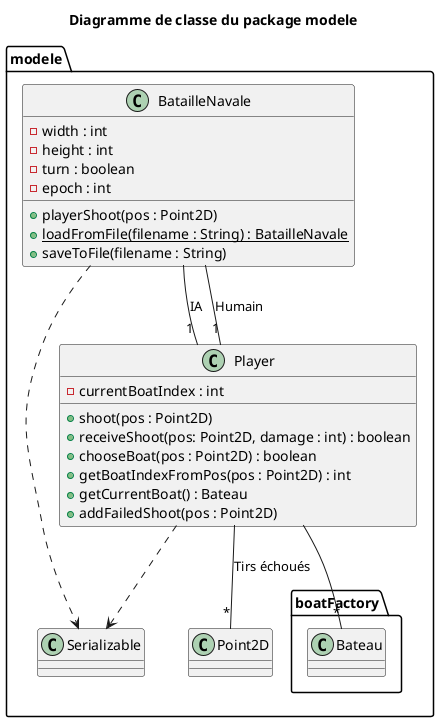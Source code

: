@startuml

title Diagramme de classe du package modele

package modele {

    class Player {
        - currentBoatIndex : int
        + shoot(pos : Point2D)
        + receiveShoot(pos: Point2D, damage : int) : boolean
        + chooseBoat(pos : Point2D) : boolean
        + getBoatIndexFromPos(pos : Point2D) : int
        + getCurrentBoat() : Bateau
        + addFailedShoot(pos : Point2D)
    }
    Player --"*" boatFactory.Bateau
    Player -- "*" Point2D : "Tirs échoués"
    Player ..> Serializable

    class BatailleNavale {
        - width : int
        - height : int
        - turn : boolean
        - epoch : int
        + playerShoot(pos : Point2D)
        + {static} loadFromFile(filename : String) : BatailleNavale
        + saveToFile(filename : String)
    }
    BatailleNavale --"1" Player : "Humain"
    BatailleNavale --"1" Player : "IA"
    BatailleNavale ..> Serializable
}


@enduml